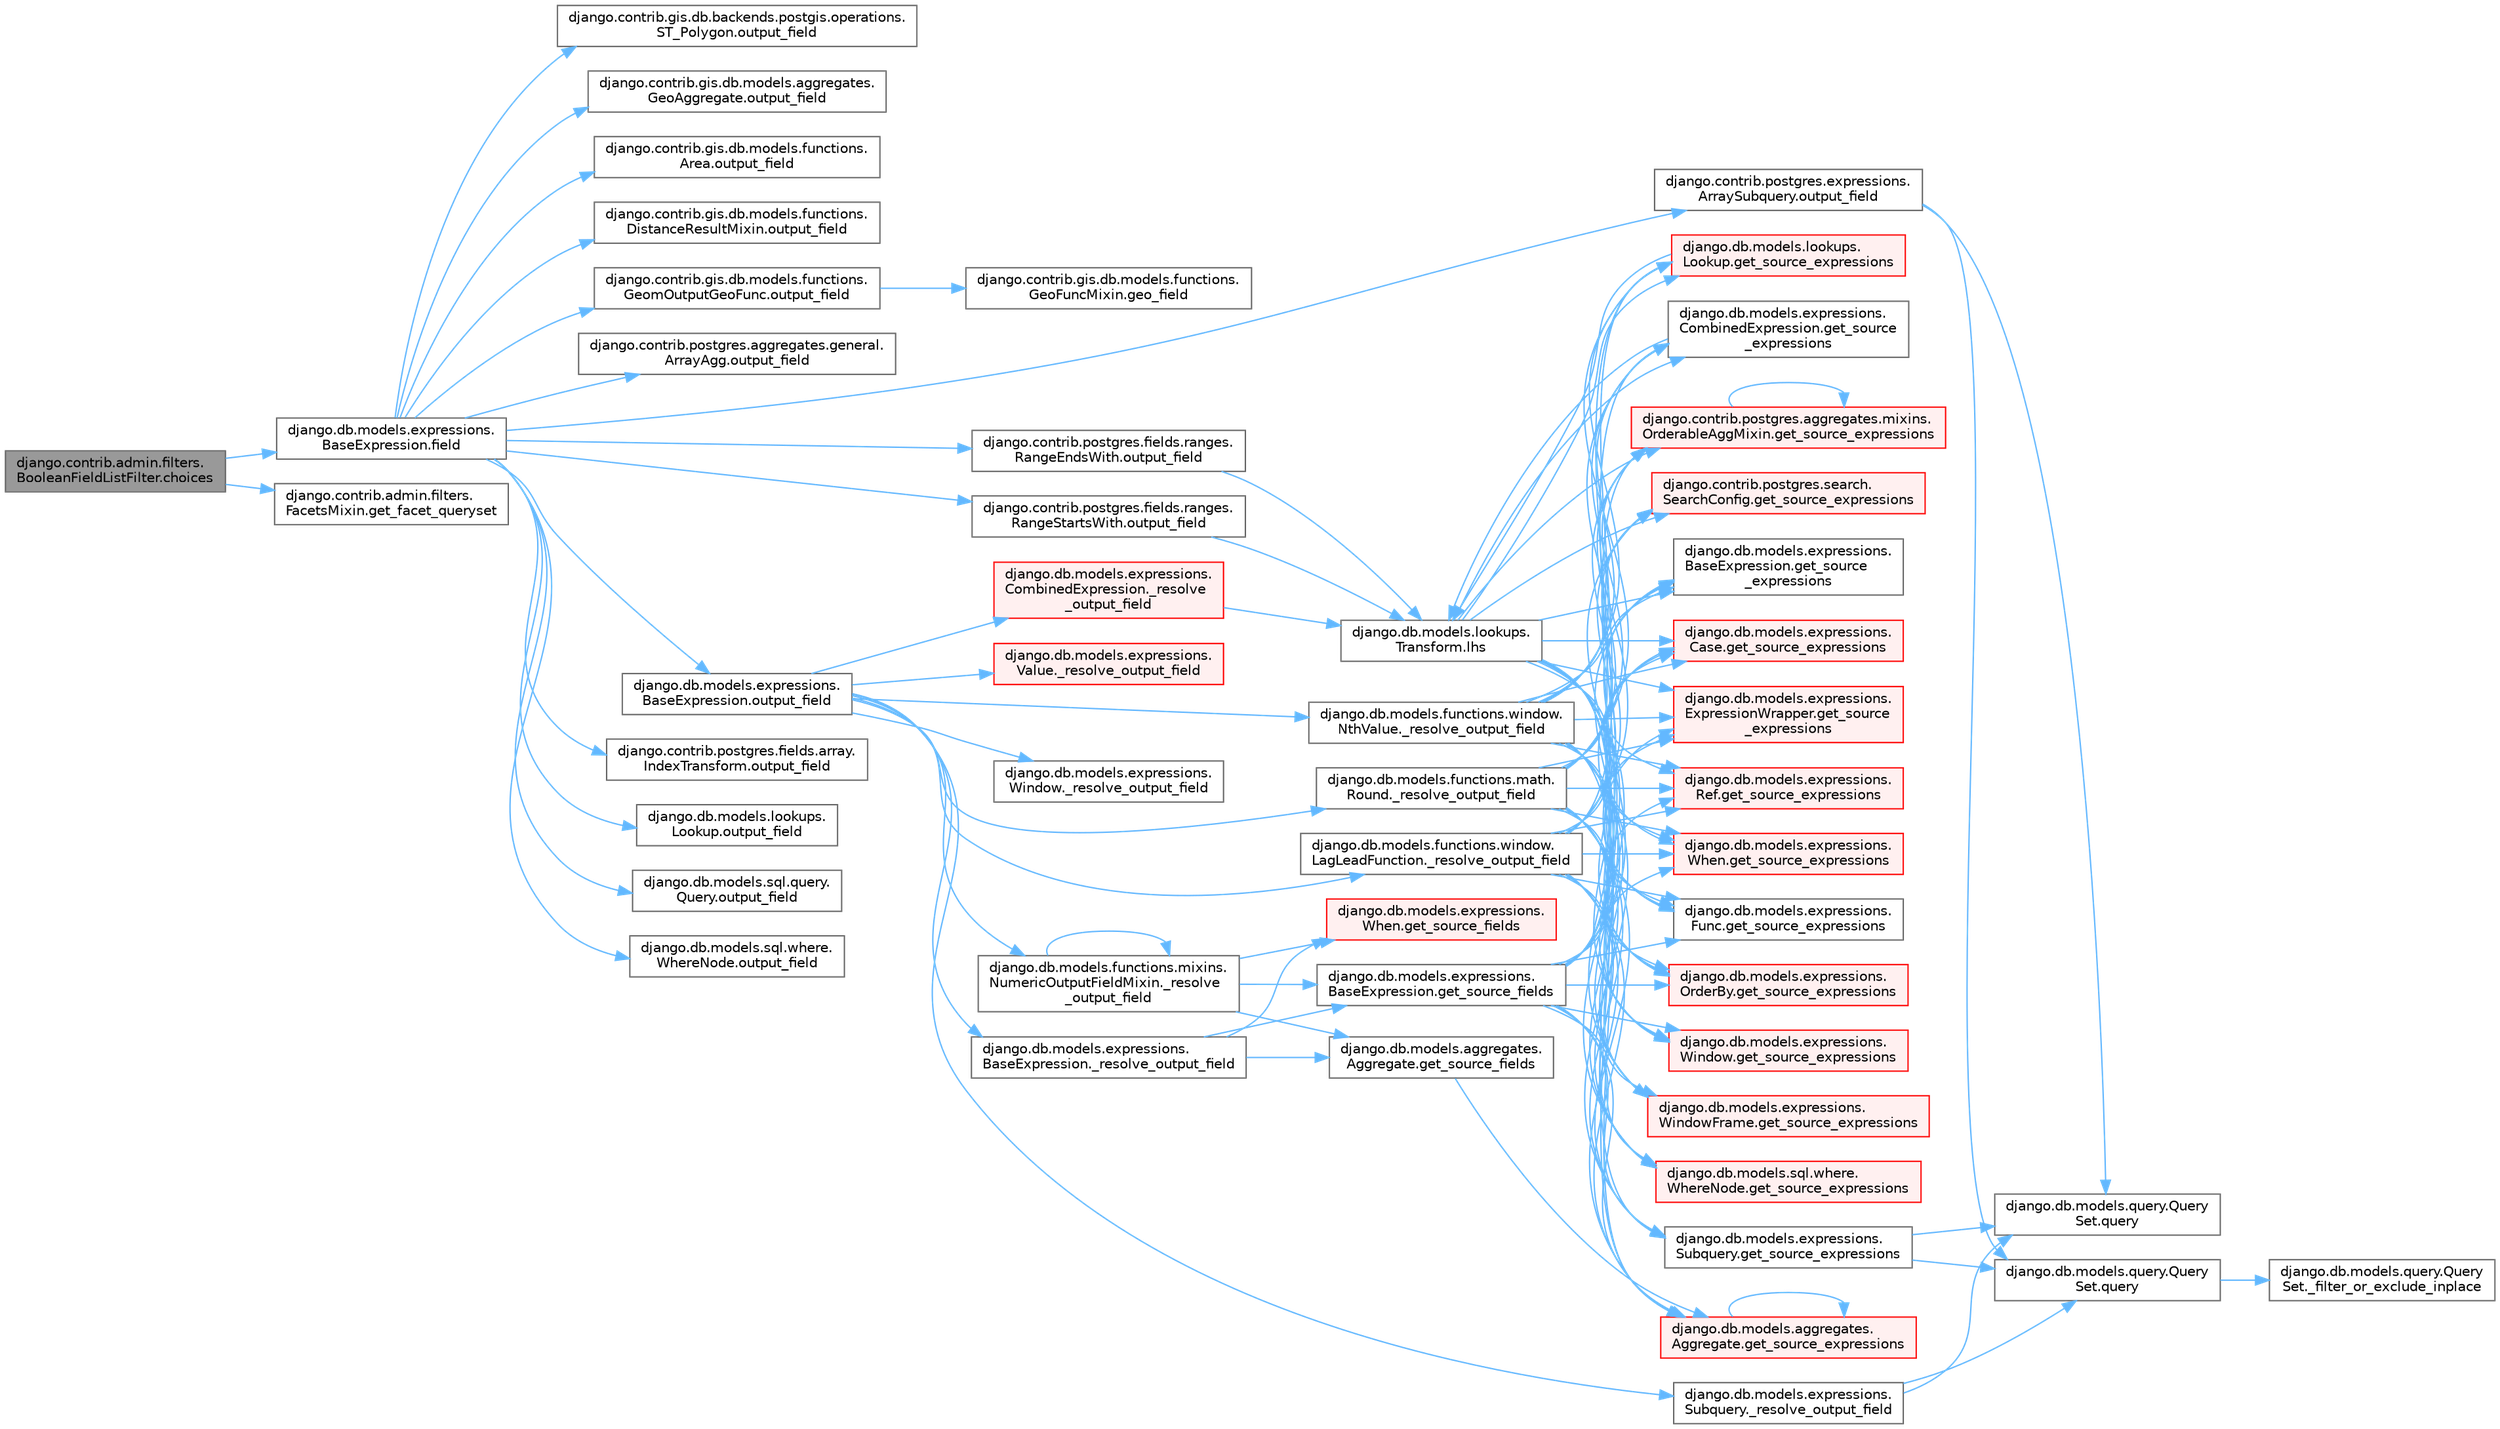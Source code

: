 digraph "django.contrib.admin.filters.BooleanFieldListFilter.choices"
{
 // LATEX_PDF_SIZE
  bgcolor="transparent";
  edge [fontname=Helvetica,fontsize=10,labelfontname=Helvetica,labelfontsize=10];
  node [fontname=Helvetica,fontsize=10,shape=box,height=0.2,width=0.4];
  rankdir="LR";
  Node1 [id="Node000001",label="django.contrib.admin.filters.\lBooleanFieldListFilter.choices",height=0.2,width=0.4,color="gray40", fillcolor="grey60", style="filled", fontcolor="black",tooltip=" "];
  Node1 -> Node2 [id="edge1_Node000001_Node000002",color="steelblue1",style="solid",tooltip=" "];
  Node2 [id="Node000002",label="django.db.models.expressions.\lBaseExpression.field",height=0.2,width=0.4,color="grey40", fillcolor="white", style="filled",URL="$classdjango_1_1db_1_1models_1_1expressions_1_1_base_expression.html#a70aeb35391ada82c2e9f02b1c3ac150c",tooltip=" "];
  Node2 -> Node3 [id="edge2_Node000002_Node000003",color="steelblue1",style="solid",tooltip=" "];
  Node3 [id="Node000003",label="django.contrib.gis.db.backends.postgis.operations.\lST_Polygon.output_field",height=0.2,width=0.4,color="grey40", fillcolor="white", style="filled",URL="$classdjango_1_1contrib_1_1gis_1_1db_1_1backends_1_1postgis_1_1operations_1_1_s_t___polygon.html#a4427b1b0cb4e6df4fde6c045c562118a",tooltip=" "];
  Node2 -> Node4 [id="edge3_Node000002_Node000004",color="steelblue1",style="solid",tooltip=" "];
  Node4 [id="Node000004",label="django.contrib.gis.db.models.aggregates.\lGeoAggregate.output_field",height=0.2,width=0.4,color="grey40", fillcolor="white", style="filled",URL="$classdjango_1_1contrib_1_1gis_1_1db_1_1models_1_1aggregates_1_1_geo_aggregate.html#a1f680d71d32335c5854387fa09555108",tooltip=" "];
  Node2 -> Node5 [id="edge4_Node000002_Node000005",color="steelblue1",style="solid",tooltip=" "];
  Node5 [id="Node000005",label="django.contrib.gis.db.models.functions.\lArea.output_field",height=0.2,width=0.4,color="grey40", fillcolor="white", style="filled",URL="$classdjango_1_1contrib_1_1gis_1_1db_1_1models_1_1functions_1_1_area.html#a017724b08cd640b0e7e834e003cc103d",tooltip=" "];
  Node2 -> Node6 [id="edge5_Node000002_Node000006",color="steelblue1",style="solid",tooltip=" "];
  Node6 [id="Node000006",label="django.contrib.gis.db.models.functions.\lDistanceResultMixin.output_field",height=0.2,width=0.4,color="grey40", fillcolor="white", style="filled",URL="$classdjango_1_1contrib_1_1gis_1_1db_1_1models_1_1functions_1_1_distance_result_mixin.html#af219b5c12f89e181ada240244818e239",tooltip=" "];
  Node2 -> Node7 [id="edge6_Node000002_Node000007",color="steelblue1",style="solid",tooltip=" "];
  Node7 [id="Node000007",label="django.contrib.gis.db.models.functions.\lGeomOutputGeoFunc.output_field",height=0.2,width=0.4,color="grey40", fillcolor="white", style="filled",URL="$classdjango_1_1contrib_1_1gis_1_1db_1_1models_1_1functions_1_1_geom_output_geo_func.html#a55415993f9af0a2cbde3681557342482",tooltip=" "];
  Node7 -> Node8 [id="edge7_Node000007_Node000008",color="steelblue1",style="solid",tooltip=" "];
  Node8 [id="Node000008",label="django.contrib.gis.db.models.functions.\lGeoFuncMixin.geo_field",height=0.2,width=0.4,color="grey40", fillcolor="white", style="filled",URL="$classdjango_1_1contrib_1_1gis_1_1db_1_1models_1_1functions_1_1_geo_func_mixin.html#aae4bfeb201602d13218e58d1778b4c1b",tooltip=" "];
  Node2 -> Node9 [id="edge8_Node000002_Node000009",color="steelblue1",style="solid",tooltip=" "];
  Node9 [id="Node000009",label="django.contrib.postgres.aggregates.general.\lArrayAgg.output_field",height=0.2,width=0.4,color="grey40", fillcolor="white", style="filled",URL="$classdjango_1_1contrib_1_1postgres_1_1aggregates_1_1general_1_1_array_agg.html#a845ed6cbbb6d6fe470d9478934ade450",tooltip=" "];
  Node2 -> Node10 [id="edge9_Node000002_Node000010",color="steelblue1",style="solid",tooltip=" "];
  Node10 [id="Node000010",label="django.contrib.postgres.expressions.\lArraySubquery.output_field",height=0.2,width=0.4,color="grey40", fillcolor="white", style="filled",URL="$classdjango_1_1contrib_1_1postgres_1_1expressions_1_1_array_subquery.html#adfc4d450008ff7b23517e73cbd1ad172",tooltip=" "];
  Node10 -> Node11 [id="edge10_Node000010_Node000011",color="steelblue1",style="solid",tooltip=" "];
  Node11 [id="Node000011",label="django.db.models.query.Query\lSet.query",height=0.2,width=0.4,color="grey40", fillcolor="white", style="filled",URL="$classdjango_1_1db_1_1models_1_1query_1_1_query_set.html#a8028ed81b109acb162489dbd16604c83",tooltip=" "];
  Node11 -> Node12 [id="edge11_Node000011_Node000012",color="steelblue1",style="solid",tooltip=" "];
  Node12 [id="Node000012",label="django.db.models.query.Query\lSet._filter_or_exclude_inplace",height=0.2,width=0.4,color="grey40", fillcolor="white", style="filled",URL="$classdjango_1_1db_1_1models_1_1query_1_1_query_set.html#aabeb9102e4ff687eea5dc3a6d54a8a29",tooltip=" "];
  Node10 -> Node13 [id="edge12_Node000010_Node000013",color="steelblue1",style="solid",tooltip=" "];
  Node13 [id="Node000013",label="django.db.models.query.Query\lSet.query",height=0.2,width=0.4,color="grey40", fillcolor="white", style="filled",URL="$classdjango_1_1db_1_1models_1_1query_1_1_query_set.html#a0b0307a9b3f65303afb2c5783372d2c2",tooltip=" "];
  Node2 -> Node14 [id="edge13_Node000002_Node000014",color="steelblue1",style="solid",tooltip=" "];
  Node14 [id="Node000014",label="django.contrib.postgres.fields.array.\lIndexTransform.output_field",height=0.2,width=0.4,color="grey40", fillcolor="white", style="filled",URL="$classdjango_1_1contrib_1_1postgres_1_1fields_1_1array_1_1_index_transform.html#ae3ca901f64e761da8d9dff087275f9ef",tooltip=" "];
  Node2 -> Node15 [id="edge14_Node000002_Node000015",color="steelblue1",style="solid",tooltip=" "];
  Node15 [id="Node000015",label="django.contrib.postgres.fields.ranges.\lRangeEndsWith.output_field",height=0.2,width=0.4,color="grey40", fillcolor="white", style="filled",URL="$classdjango_1_1contrib_1_1postgres_1_1fields_1_1ranges_1_1_range_ends_with.html#ab81e75d2435974b6171ddb1cbce4ebd9",tooltip=" "];
  Node15 -> Node16 [id="edge15_Node000015_Node000016",color="steelblue1",style="solid",tooltip=" "];
  Node16 [id="Node000016",label="django.db.models.lookups.\lTransform.lhs",height=0.2,width=0.4,color="grey40", fillcolor="white", style="filled",URL="$classdjango_1_1db_1_1models_1_1lookups_1_1_transform.html#ac0ce01e192abd1a739a4c77fcc8a1bf9",tooltip=" "];
  Node16 -> Node17 [id="edge16_Node000016_Node000017",color="steelblue1",style="solid",tooltip=" "];
  Node17 [id="Node000017",label="django.contrib.postgres.aggregates.mixins.\lOrderableAggMixin.get_source_expressions",height=0.2,width=0.4,color="red", fillcolor="#FFF0F0", style="filled",URL="$classdjango_1_1contrib_1_1postgres_1_1aggregates_1_1mixins_1_1_orderable_agg_mixin.html#abed9d6bb5142aafc8b77ac03f9d7a989",tooltip=" "];
  Node17 -> Node17 [id="edge17_Node000017_Node000017",color="steelblue1",style="solid",tooltip=" "];
  Node16 -> Node31 [id="edge18_Node000016_Node000031",color="steelblue1",style="solid",tooltip=" "];
  Node31 [id="Node000031",label="django.contrib.postgres.search.\lSearchConfig.get_source_expressions",height=0.2,width=0.4,color="red", fillcolor="#FFF0F0", style="filled",URL="$classdjango_1_1contrib_1_1postgres_1_1search_1_1_search_config.html#a2c17d4dfedc6381528df8a0a1b3751bf",tooltip=" "];
  Node16 -> Node34 [id="edge19_Node000016_Node000034",color="steelblue1",style="solid",tooltip=" "];
  Node34 [id="Node000034",label="django.db.models.aggregates.\lAggregate.get_source_expressions",height=0.2,width=0.4,color="red", fillcolor="#FFF0F0", style="filled",URL="$classdjango_1_1db_1_1models_1_1aggregates_1_1_aggregate.html#a4a47839518c013f780a931e4bcf2d4f1",tooltip=" "];
  Node34 -> Node34 [id="edge20_Node000034_Node000034",color="steelblue1",style="solid",tooltip=" "];
  Node16 -> Node1413 [id="edge21_Node000016_Node001413",color="steelblue1",style="solid",tooltip=" "];
  Node1413 [id="Node001413",label="django.db.models.expressions.\lBaseExpression.get_source\l_expressions",height=0.2,width=0.4,color="grey40", fillcolor="white", style="filled",URL="$classdjango_1_1db_1_1models_1_1expressions_1_1_base_expression.html#a1a052b2bf91363cc1367dbffb2b47708",tooltip=" "];
  Node16 -> Node1414 [id="edge22_Node000016_Node001414",color="steelblue1",style="solid",tooltip=" "];
  Node1414 [id="Node001414",label="django.db.models.expressions.\lCase.get_source_expressions",height=0.2,width=0.4,color="red", fillcolor="#FFF0F0", style="filled",URL="$classdjango_1_1db_1_1models_1_1expressions_1_1_case.html#a342de2ff64d7b1a41e1a86d89dee51b4",tooltip=" "];
  Node16 -> Node1421 [id="edge23_Node000016_Node001421",color="steelblue1",style="solid",tooltip=" "];
  Node1421 [id="Node001421",label="django.db.models.expressions.\lCombinedExpression.get_source\l_expressions",height=0.2,width=0.4,color="grey40", fillcolor="white", style="filled",URL="$classdjango_1_1db_1_1models_1_1expressions_1_1_combined_expression.html#a310a894787d41c927558cb35b23d3a90",tooltip=" "];
  Node1421 -> Node16 [id="edge24_Node001421_Node000016",color="steelblue1",style="solid",tooltip=" "];
  Node16 -> Node1422 [id="edge25_Node000016_Node001422",color="steelblue1",style="solid",tooltip=" "];
  Node1422 [id="Node001422",label="django.db.models.expressions.\lExpressionWrapper.get_source\l_expressions",height=0.2,width=0.4,color="red", fillcolor="#FFF0F0", style="filled",URL="$classdjango_1_1db_1_1models_1_1expressions_1_1_expression_wrapper.html#abdd54fb24f108830588d86a69e619e8f",tooltip=" "];
  Node16 -> Node1426 [id="edge26_Node000016_Node001426",color="steelblue1",style="solid",tooltip=" "];
  Node1426 [id="Node001426",label="django.db.models.expressions.\lFunc.get_source_expressions",height=0.2,width=0.4,color="grey40", fillcolor="white", style="filled",URL="$classdjango_1_1db_1_1models_1_1expressions_1_1_func.html#a2edd81324f310981c50c4d7d6b02fc36",tooltip=" "];
  Node16 -> Node1427 [id="edge27_Node000016_Node001427",color="steelblue1",style="solid",tooltip=" "];
  Node1427 [id="Node001427",label="django.db.models.expressions.\lOrderBy.get_source_expressions",height=0.2,width=0.4,color="red", fillcolor="#FFF0F0", style="filled",URL="$classdjango_1_1db_1_1models_1_1expressions_1_1_order_by.html#aa0b698a72cab3662300d9849e2e0b2df",tooltip=" "];
  Node16 -> Node1428 [id="edge28_Node000016_Node001428",color="steelblue1",style="solid",tooltip=" "];
  Node1428 [id="Node001428",label="django.db.models.expressions.\lRef.get_source_expressions",height=0.2,width=0.4,color="red", fillcolor="#FFF0F0", style="filled",URL="$classdjango_1_1db_1_1models_1_1expressions_1_1_ref.html#a34966901a7ce794db70ff599b65fe2ce",tooltip=" "];
  Node16 -> Node1429 [id="edge29_Node000016_Node001429",color="steelblue1",style="solid",tooltip=" "];
  Node1429 [id="Node001429",label="django.db.models.expressions.\lSubquery.get_source_expressions",height=0.2,width=0.4,color="grey40", fillcolor="white", style="filled",URL="$classdjango_1_1db_1_1models_1_1expressions_1_1_subquery.html#a39b90b2b3d0ee3caf0b75571062f214e",tooltip=" "];
  Node1429 -> Node11 [id="edge30_Node001429_Node000011",color="steelblue1",style="solid",tooltip=" "];
  Node1429 -> Node13 [id="edge31_Node001429_Node000013",color="steelblue1",style="solid",tooltip=" "];
  Node16 -> Node1430 [id="edge32_Node000016_Node001430",color="steelblue1",style="solid",tooltip=" "];
  Node1430 [id="Node001430",label="django.db.models.expressions.\lWhen.get_source_expressions",height=0.2,width=0.4,color="red", fillcolor="#FFF0F0", style="filled",URL="$classdjango_1_1db_1_1models_1_1expressions_1_1_when.html#aed38e210fabf48478aed2ff00ccbdfbe",tooltip=" "];
  Node16 -> Node1431 [id="edge33_Node000016_Node001431",color="steelblue1",style="solid",tooltip=" "];
  Node1431 [id="Node001431",label="django.db.models.expressions.\lWindow.get_source_expressions",height=0.2,width=0.4,color="red", fillcolor="#FFF0F0", style="filled",URL="$classdjango_1_1db_1_1models_1_1expressions_1_1_window.html#a52d79e8fa282239e67f8d9cdc5112388",tooltip=" "];
  Node16 -> Node1432 [id="edge34_Node000016_Node001432",color="steelblue1",style="solid",tooltip=" "];
  Node1432 [id="Node001432",label="django.db.models.expressions.\lWindowFrame.get_source_expressions",height=0.2,width=0.4,color="red", fillcolor="#FFF0F0", style="filled",URL="$classdjango_1_1db_1_1models_1_1expressions_1_1_window_frame.html#a4b54c4c9b4c4a68308953d25703a2544",tooltip=" "];
  Node16 -> Node3430 [id="edge35_Node000016_Node003430",color="steelblue1",style="solid",tooltip=" "];
  Node3430 [id="Node003430",label="django.db.models.lookups.\lLookup.get_source_expressions",height=0.2,width=0.4,color="red", fillcolor="#FFF0F0", style="filled",URL="$classdjango_1_1db_1_1models_1_1lookups_1_1_lookup.html#ab733397a7e7276a69a7092430799a22a",tooltip=" "];
  Node3430 -> Node16 [id="edge36_Node003430_Node000016",color="steelblue1",style="solid",tooltip=" "];
  Node16 -> Node3432 [id="edge37_Node000016_Node003432",color="steelblue1",style="solid",tooltip=" "];
  Node3432 [id="Node003432",label="django.db.models.sql.where.\lWhereNode.get_source_expressions",height=0.2,width=0.4,color="red", fillcolor="#FFF0F0", style="filled",URL="$classdjango_1_1db_1_1models_1_1sql_1_1where_1_1_where_node.html#ae3155308ff1faf4914e3e7f0134f49d7",tooltip=" "];
  Node2 -> Node1408 [id="edge38_Node000002_Node001408",color="steelblue1",style="solid",tooltip=" "];
  Node1408 [id="Node001408",label="django.contrib.postgres.fields.ranges.\lRangeStartsWith.output_field",height=0.2,width=0.4,color="grey40", fillcolor="white", style="filled",URL="$classdjango_1_1contrib_1_1postgres_1_1fields_1_1ranges_1_1_range_starts_with.html#a4e864cbda43e695a0ae6b2c3b4ced157",tooltip=" "];
  Node1408 -> Node16 [id="edge39_Node001408_Node000016",color="steelblue1",style="solid",tooltip=" "];
  Node2 -> Node1409 [id="edge40_Node000002_Node001409",color="steelblue1",style="solid",tooltip=" "];
  Node1409 [id="Node001409",label="django.db.models.expressions.\lBaseExpression.output_field",height=0.2,width=0.4,color="grey40", fillcolor="white", style="filled",URL="$classdjango_1_1db_1_1models_1_1expressions_1_1_base_expression.html#a7f0982cb1de5cdeaa7f043c3ae611a6d",tooltip=" "];
  Node1409 -> Node1410 [id="edge41_Node001409_Node001410",color="steelblue1",style="solid",tooltip=" "];
  Node1410 [id="Node001410",label="django.db.models.expressions.\lBaseExpression._resolve_output_field",height=0.2,width=0.4,color="grey40", fillcolor="white", style="filled",URL="$classdjango_1_1db_1_1models_1_1expressions_1_1_base_expression.html#a4d77b67d8a2c12f240cfa67a218742d9",tooltip=" "];
  Node1410 -> Node1411 [id="edge42_Node001410_Node001411",color="steelblue1",style="solid",tooltip=" "];
  Node1411 [id="Node001411",label="django.db.models.aggregates.\lAggregate.get_source_fields",height=0.2,width=0.4,color="grey40", fillcolor="white", style="filled",URL="$classdjango_1_1db_1_1models_1_1aggregates_1_1_aggregate.html#af73c40e545aeb53760d4f8ab45795ce7",tooltip=" "];
  Node1411 -> Node34 [id="edge43_Node001411_Node000034",color="steelblue1",style="solid",tooltip=" "];
  Node1410 -> Node1412 [id="edge44_Node001410_Node001412",color="steelblue1",style="solid",tooltip=" "];
  Node1412 [id="Node001412",label="django.db.models.expressions.\lBaseExpression.get_source_fields",height=0.2,width=0.4,color="grey40", fillcolor="white", style="filled",URL="$classdjango_1_1db_1_1models_1_1expressions_1_1_base_expression.html#a12ff1384ded4ceeeb39de09b54a827aa",tooltip=" "];
  Node1412 -> Node17 [id="edge45_Node001412_Node000017",color="steelblue1",style="solid",tooltip=" "];
  Node1412 -> Node31 [id="edge46_Node001412_Node000031",color="steelblue1",style="solid",tooltip=" "];
  Node1412 -> Node34 [id="edge47_Node001412_Node000034",color="steelblue1",style="solid",tooltip=" "];
  Node1412 -> Node1413 [id="edge48_Node001412_Node001413",color="steelblue1",style="solid",tooltip=" "];
  Node1412 -> Node1414 [id="edge49_Node001412_Node001414",color="steelblue1",style="solid",tooltip=" "];
  Node1412 -> Node1421 [id="edge50_Node001412_Node001421",color="steelblue1",style="solid",tooltip=" "];
  Node1412 -> Node1422 [id="edge51_Node001412_Node001422",color="steelblue1",style="solid",tooltip=" "];
  Node1412 -> Node1426 [id="edge52_Node001412_Node001426",color="steelblue1",style="solid",tooltip=" "];
  Node1412 -> Node1427 [id="edge53_Node001412_Node001427",color="steelblue1",style="solid",tooltip=" "];
  Node1412 -> Node1428 [id="edge54_Node001412_Node001428",color="steelblue1",style="solid",tooltip=" "];
  Node1412 -> Node1429 [id="edge55_Node001412_Node001429",color="steelblue1",style="solid",tooltip=" "];
  Node1412 -> Node1430 [id="edge56_Node001412_Node001430",color="steelblue1",style="solid",tooltip=" "];
  Node1412 -> Node1431 [id="edge57_Node001412_Node001431",color="steelblue1",style="solid",tooltip=" "];
  Node1412 -> Node1432 [id="edge58_Node001412_Node001432",color="steelblue1",style="solid",tooltip=" "];
  Node1412 -> Node3430 [id="edge59_Node001412_Node003430",color="steelblue1",style="solid",tooltip=" "];
  Node1412 -> Node3432 [id="edge60_Node001412_Node003432",color="steelblue1",style="solid",tooltip=" "];
  Node1410 -> Node3771 [id="edge61_Node001410_Node003771",color="steelblue1",style="solid",tooltip=" "];
  Node3771 [id="Node003771",label="django.db.models.expressions.\lWhen.get_source_fields",height=0.2,width=0.4,color="red", fillcolor="#FFF0F0", style="filled",URL="$classdjango_1_1db_1_1models_1_1expressions_1_1_when.html#a93cd7faaf5353bb517a72f98cd9b0fb4",tooltip=" "];
  Node1409 -> Node3772 [id="edge62_Node001409_Node003772",color="steelblue1",style="solid",tooltip=" "];
  Node3772 [id="Node003772",label="django.db.models.expressions.\lCombinedExpression._resolve\l_output_field",height=0.2,width=0.4,color="red", fillcolor="#FFF0F0", style="filled",URL="$classdjango_1_1db_1_1models_1_1expressions_1_1_combined_expression.html#ad5c6df54cfa479187073e305a8cbae20",tooltip=" "];
  Node3772 -> Node16 [id="edge63_Node003772_Node000016",color="steelblue1",style="solid",tooltip=" "];
  Node1409 -> Node3774 [id="edge64_Node001409_Node003774",color="steelblue1",style="solid",tooltip=" "];
  Node3774 [id="Node003774",label="django.db.models.expressions.\lSubquery._resolve_output_field",height=0.2,width=0.4,color="grey40", fillcolor="white", style="filled",URL="$classdjango_1_1db_1_1models_1_1expressions_1_1_subquery.html#a1e6f5dc8cd3e49d208c9b8770607552d",tooltip=" "];
  Node3774 -> Node11 [id="edge65_Node003774_Node000011",color="steelblue1",style="solid",tooltip=" "];
  Node3774 -> Node13 [id="edge66_Node003774_Node000013",color="steelblue1",style="solid",tooltip=" "];
  Node1409 -> Node3775 [id="edge67_Node001409_Node003775",color="steelblue1",style="solid",tooltip=" "];
  Node3775 [id="Node003775",label="django.db.models.expressions.\lValue._resolve_output_field",height=0.2,width=0.4,color="red", fillcolor="#FFF0F0", style="filled",URL="$classdjango_1_1db_1_1models_1_1expressions_1_1_value.html#af1af121c7b76f0e7325f3276049675dd",tooltip=" "];
  Node1409 -> Node3776 [id="edge68_Node001409_Node003776",color="steelblue1",style="solid",tooltip=" "];
  Node3776 [id="Node003776",label="django.db.models.expressions.\lWindow._resolve_output_field",height=0.2,width=0.4,color="grey40", fillcolor="white", style="filled",URL="$classdjango_1_1db_1_1models_1_1expressions_1_1_window.html#a165cffc4e962ae979c8c6bf5f1ed30bd",tooltip=" "];
  Node1409 -> Node3777 [id="edge69_Node001409_Node003777",color="steelblue1",style="solid",tooltip=" "];
  Node3777 [id="Node003777",label="django.db.models.functions.math.\lRound._resolve_output_field",height=0.2,width=0.4,color="grey40", fillcolor="white", style="filled",URL="$classdjango_1_1db_1_1models_1_1functions_1_1math_1_1_round.html#aa7b9332c35bc83a0f7055177fb9304e3",tooltip=" "];
  Node3777 -> Node17 [id="edge70_Node003777_Node000017",color="steelblue1",style="solid",tooltip=" "];
  Node3777 -> Node31 [id="edge71_Node003777_Node000031",color="steelblue1",style="solid",tooltip=" "];
  Node3777 -> Node34 [id="edge72_Node003777_Node000034",color="steelblue1",style="solid",tooltip=" "];
  Node3777 -> Node1413 [id="edge73_Node003777_Node001413",color="steelblue1",style="solid",tooltip=" "];
  Node3777 -> Node1414 [id="edge74_Node003777_Node001414",color="steelblue1",style="solid",tooltip=" "];
  Node3777 -> Node1421 [id="edge75_Node003777_Node001421",color="steelblue1",style="solid",tooltip=" "];
  Node3777 -> Node1422 [id="edge76_Node003777_Node001422",color="steelblue1",style="solid",tooltip=" "];
  Node3777 -> Node1426 [id="edge77_Node003777_Node001426",color="steelblue1",style="solid",tooltip=" "];
  Node3777 -> Node1427 [id="edge78_Node003777_Node001427",color="steelblue1",style="solid",tooltip=" "];
  Node3777 -> Node1428 [id="edge79_Node003777_Node001428",color="steelblue1",style="solid",tooltip=" "];
  Node3777 -> Node1429 [id="edge80_Node003777_Node001429",color="steelblue1",style="solid",tooltip=" "];
  Node3777 -> Node1430 [id="edge81_Node003777_Node001430",color="steelblue1",style="solid",tooltip=" "];
  Node3777 -> Node1431 [id="edge82_Node003777_Node001431",color="steelblue1",style="solid",tooltip=" "];
  Node3777 -> Node1432 [id="edge83_Node003777_Node001432",color="steelblue1",style="solid",tooltip=" "];
  Node3777 -> Node3430 [id="edge84_Node003777_Node003430",color="steelblue1",style="solid",tooltip=" "];
  Node3777 -> Node3432 [id="edge85_Node003777_Node003432",color="steelblue1",style="solid",tooltip=" "];
  Node1409 -> Node3778 [id="edge86_Node001409_Node003778",color="steelblue1",style="solid",tooltip=" "];
  Node3778 [id="Node003778",label="django.db.models.functions.mixins.\lNumericOutputFieldMixin._resolve\l_output_field",height=0.2,width=0.4,color="grey40", fillcolor="white", style="filled",URL="$classdjango_1_1db_1_1models_1_1functions_1_1mixins_1_1_numeric_output_field_mixin.html#ada10dc529cfe036597471f6439dfb0c5",tooltip=" "];
  Node3778 -> Node3778 [id="edge87_Node003778_Node003778",color="steelblue1",style="solid",tooltip=" "];
  Node3778 -> Node1411 [id="edge88_Node003778_Node001411",color="steelblue1",style="solid",tooltip=" "];
  Node3778 -> Node1412 [id="edge89_Node003778_Node001412",color="steelblue1",style="solid",tooltip=" "];
  Node3778 -> Node3771 [id="edge90_Node003778_Node003771",color="steelblue1",style="solid",tooltip=" "];
  Node1409 -> Node3779 [id="edge91_Node001409_Node003779",color="steelblue1",style="solid",tooltip=" "];
  Node3779 [id="Node003779",label="django.db.models.functions.window.\lLagLeadFunction._resolve_output_field",height=0.2,width=0.4,color="grey40", fillcolor="white", style="filled",URL="$classdjango_1_1db_1_1models_1_1functions_1_1window_1_1_lag_lead_function.html#ad9fef4f0de0bae4168483d83bf154eb5",tooltip=" "];
  Node3779 -> Node17 [id="edge92_Node003779_Node000017",color="steelblue1",style="solid",tooltip=" "];
  Node3779 -> Node31 [id="edge93_Node003779_Node000031",color="steelblue1",style="solid",tooltip=" "];
  Node3779 -> Node34 [id="edge94_Node003779_Node000034",color="steelblue1",style="solid",tooltip=" "];
  Node3779 -> Node1413 [id="edge95_Node003779_Node001413",color="steelblue1",style="solid",tooltip=" "];
  Node3779 -> Node1414 [id="edge96_Node003779_Node001414",color="steelblue1",style="solid",tooltip=" "];
  Node3779 -> Node1421 [id="edge97_Node003779_Node001421",color="steelblue1",style="solid",tooltip=" "];
  Node3779 -> Node1422 [id="edge98_Node003779_Node001422",color="steelblue1",style="solid",tooltip=" "];
  Node3779 -> Node1426 [id="edge99_Node003779_Node001426",color="steelblue1",style="solid",tooltip=" "];
  Node3779 -> Node1427 [id="edge100_Node003779_Node001427",color="steelblue1",style="solid",tooltip=" "];
  Node3779 -> Node1428 [id="edge101_Node003779_Node001428",color="steelblue1",style="solid",tooltip=" "];
  Node3779 -> Node1429 [id="edge102_Node003779_Node001429",color="steelblue1",style="solid",tooltip=" "];
  Node3779 -> Node1430 [id="edge103_Node003779_Node001430",color="steelblue1",style="solid",tooltip=" "];
  Node3779 -> Node1431 [id="edge104_Node003779_Node001431",color="steelblue1",style="solid",tooltip=" "];
  Node3779 -> Node1432 [id="edge105_Node003779_Node001432",color="steelblue1",style="solid",tooltip=" "];
  Node3779 -> Node3430 [id="edge106_Node003779_Node003430",color="steelblue1",style="solid",tooltip=" "];
  Node3779 -> Node3432 [id="edge107_Node003779_Node003432",color="steelblue1",style="solid",tooltip=" "];
  Node1409 -> Node3780 [id="edge108_Node001409_Node003780",color="steelblue1",style="solid",tooltip=" "];
  Node3780 [id="Node003780",label="django.db.models.functions.window.\lNthValue._resolve_output_field",height=0.2,width=0.4,color="grey40", fillcolor="white", style="filled",URL="$classdjango_1_1db_1_1models_1_1functions_1_1window_1_1_nth_value.html#a01f5c13b954177f7f499ab3a354aa38a",tooltip=" "];
  Node3780 -> Node17 [id="edge109_Node003780_Node000017",color="steelblue1",style="solid",tooltip=" "];
  Node3780 -> Node31 [id="edge110_Node003780_Node000031",color="steelblue1",style="solid",tooltip=" "];
  Node3780 -> Node34 [id="edge111_Node003780_Node000034",color="steelblue1",style="solid",tooltip=" "];
  Node3780 -> Node1413 [id="edge112_Node003780_Node001413",color="steelblue1",style="solid",tooltip=" "];
  Node3780 -> Node1414 [id="edge113_Node003780_Node001414",color="steelblue1",style="solid",tooltip=" "];
  Node3780 -> Node1421 [id="edge114_Node003780_Node001421",color="steelblue1",style="solid",tooltip=" "];
  Node3780 -> Node1422 [id="edge115_Node003780_Node001422",color="steelblue1",style="solid",tooltip=" "];
  Node3780 -> Node1426 [id="edge116_Node003780_Node001426",color="steelblue1",style="solid",tooltip=" "];
  Node3780 -> Node1427 [id="edge117_Node003780_Node001427",color="steelblue1",style="solid",tooltip=" "];
  Node3780 -> Node1428 [id="edge118_Node003780_Node001428",color="steelblue1",style="solid",tooltip=" "];
  Node3780 -> Node1429 [id="edge119_Node003780_Node001429",color="steelblue1",style="solid",tooltip=" "];
  Node3780 -> Node1430 [id="edge120_Node003780_Node001430",color="steelblue1",style="solid",tooltip=" "];
  Node3780 -> Node1431 [id="edge121_Node003780_Node001431",color="steelblue1",style="solid",tooltip=" "];
  Node3780 -> Node1432 [id="edge122_Node003780_Node001432",color="steelblue1",style="solid",tooltip=" "];
  Node3780 -> Node3430 [id="edge123_Node003780_Node003430",color="steelblue1",style="solid",tooltip=" "];
  Node3780 -> Node3432 [id="edge124_Node003780_Node003432",color="steelblue1",style="solid",tooltip=" "];
  Node2 -> Node1559 [id="edge125_Node000002_Node001559",color="steelblue1",style="solid",tooltip=" "];
  Node1559 [id="Node001559",label="django.db.models.lookups.\lLookup.output_field",height=0.2,width=0.4,color="grey40", fillcolor="white", style="filled",URL="$classdjango_1_1db_1_1models_1_1lookups_1_1_lookup.html#ac5f7b4f3c6722942ef415a8f83b98745",tooltip=" "];
  Node2 -> Node1560 [id="edge126_Node000002_Node001560",color="steelblue1",style="solid",tooltip=" "];
  Node1560 [id="Node001560",label="django.db.models.sql.query.\lQuery.output_field",height=0.2,width=0.4,color="grey40", fillcolor="white", style="filled",URL="$classdjango_1_1db_1_1models_1_1sql_1_1query_1_1_query.html#a53ec5a7472740d502ccbe1a6e526aa26",tooltip=" "];
  Node2 -> Node1561 [id="edge127_Node000002_Node001561",color="steelblue1",style="solid",tooltip=" "];
  Node1561 [id="Node001561",label="django.db.models.sql.where.\lWhereNode.output_field",height=0.2,width=0.4,color="grey40", fillcolor="white", style="filled",URL="$classdjango_1_1db_1_1models_1_1sql_1_1where_1_1_where_node.html#ac9648ee33da9c2746f6ca859befdf6b2",tooltip=" "];
  Node1 -> Node255 [id="edge128_Node000001_Node000255",color="steelblue1",style="solid",tooltip=" "];
  Node255 [id="Node000255",label="django.contrib.admin.filters.\lFacetsMixin.get_facet_queryset",height=0.2,width=0.4,color="grey40", fillcolor="white", style="filled",URL="$classdjango_1_1contrib_1_1admin_1_1filters_1_1_facets_mixin.html#ae55c0d6b40baf85c3dfa7da0e42dc947",tooltip=" "];
}
